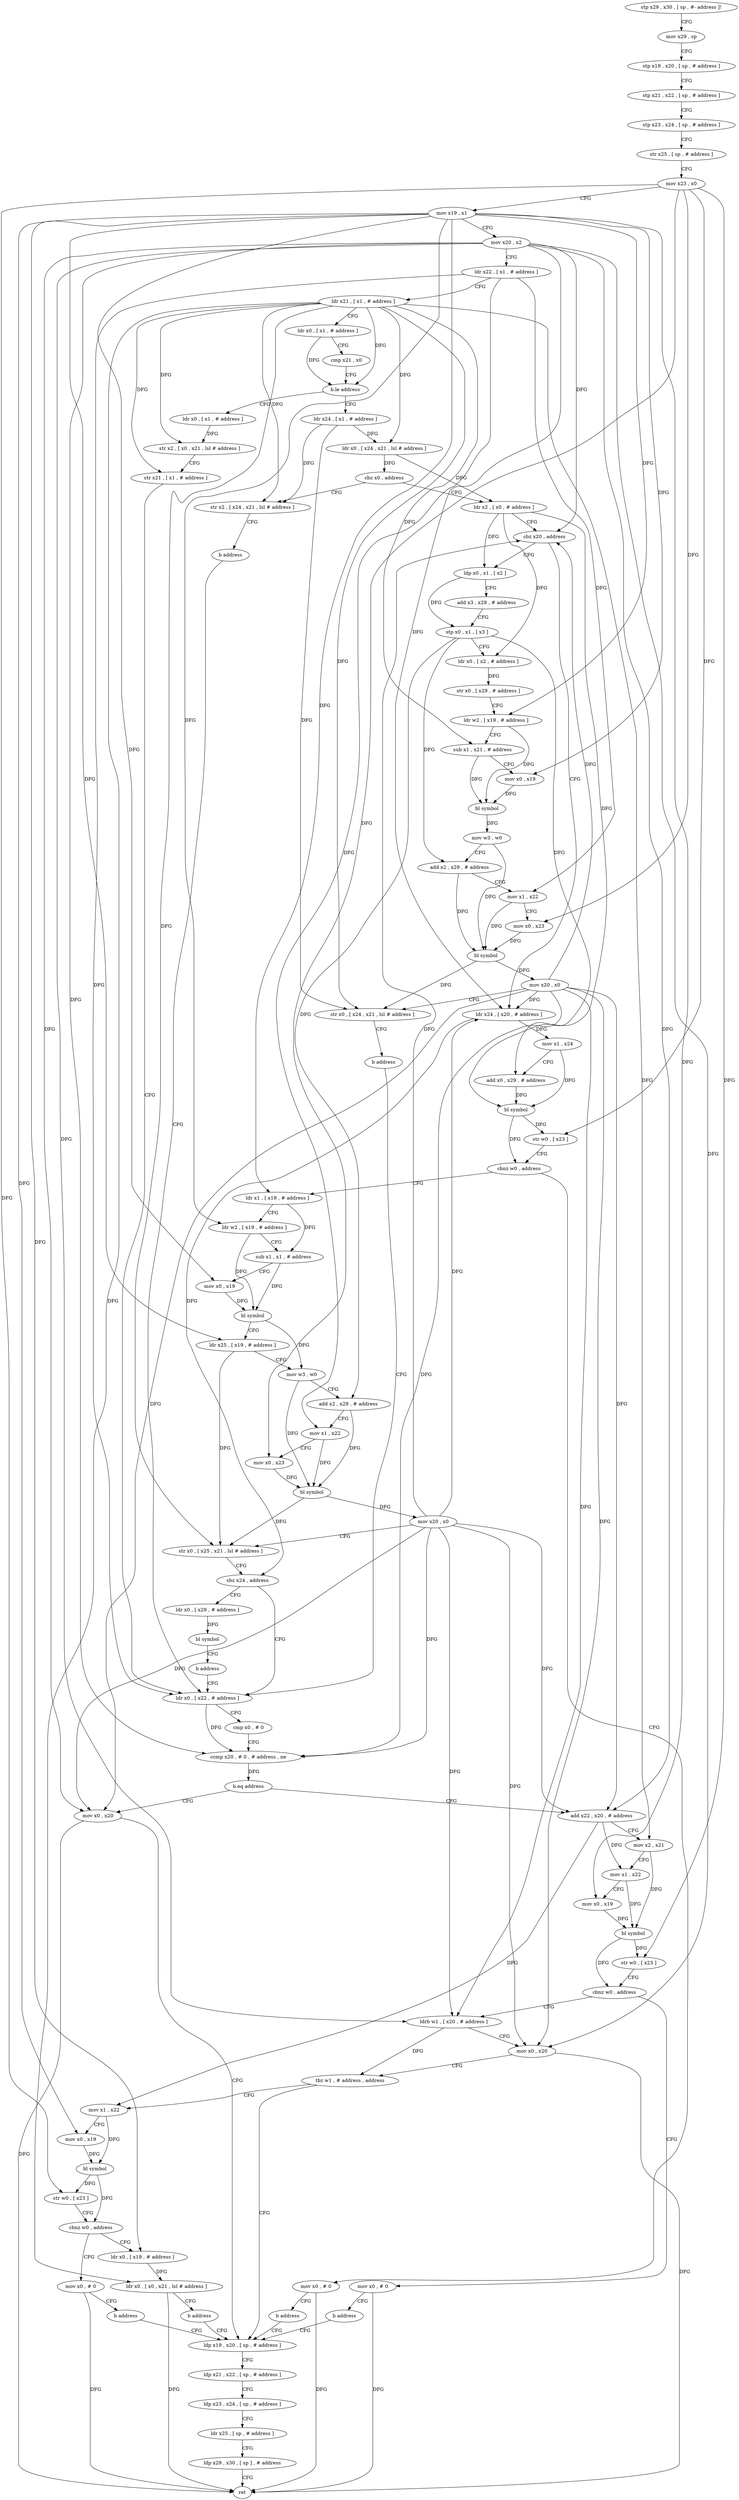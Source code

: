 digraph "func" {
"4350784" [label = "stp x29 , x30 , [ sp , #- address ]!" ]
"4350788" [label = "mov x29 , sp" ]
"4350792" [label = "stp x19 , x20 , [ sp , # address ]" ]
"4350796" [label = "stp x21 , x22 , [ sp , # address ]" ]
"4350800" [label = "stp x23 , x24 , [ sp , # address ]" ]
"4350804" [label = "str x25 , [ sp , # address ]" ]
"4350808" [label = "mov x23 , x0" ]
"4350812" [label = "mov x19 , x1" ]
"4350816" [label = "mov x20 , x2" ]
"4350820" [label = "ldr x22 , [ x1 , # address ]" ]
"4350824" [label = "ldr x21 , [ x1 , # address ]" ]
"4350828" [label = "ldr x0 , [ x1 , # address ]" ]
"4350832" [label = "cmp x21 , x0" ]
"4350836" [label = "b.le address" ]
"4350940" [label = "ldr x24 , [ x1 , # address ]" ]
"4350840" [label = "ldr x0 , [ x1 , # address ]" ]
"4350944" [label = "ldr x0 , [ x24 , x21 , lsl # address ]" ]
"4350948" [label = "cbz x0 , address" ]
"4351052" [label = "str x2 , [ x24 , x21 , lsl # address ]" ]
"4350952" [label = "ldr x2 , [ x0 , # address ]" ]
"4350844" [label = "str x2 , [ x0 , x21 , lsl # address ]" ]
"4350848" [label = "str x21 , [ x1 , # address ]" ]
"4350852" [label = "ldr x0 , [ x22 , # address ]" ]
"4351056" [label = "b address" ]
"4350956" [label = "cbz x20 , address" ]
"4351068" [label = "ldp x0 , x1 , [ x2 ]" ]
"4350960" [label = "ldr x24 , [ x20 , # address ]" ]
"4351136" [label = "mov x0 , x20" ]
"4351140" [label = "ldp x19 , x20 , [ sp , # address ]" ]
"4350868" [label = "add x22 , x20 , # address" ]
"4350872" [label = "mov x2 , x21" ]
"4350876" [label = "mov x1 , x22" ]
"4350880" [label = "mov x0 , x19" ]
"4350884" [label = "bl symbol" ]
"4350888" [label = "str w0 , [ x23 ]" ]
"4350892" [label = "cbnz w0 , address" ]
"4351164" [label = "mov x0 , # 0" ]
"4350896" [label = "ldrb w1 , [ x20 , # address ]" ]
"4350856" [label = "cmp x0 , # 0" ]
"4350860" [label = "ccmp x20 , # 0 , # address , ne" ]
"4350864" [label = "b.eq address" ]
"4351072" [label = "add x3 , x29 , # address" ]
"4351076" [label = "stp x0 , x1 , [ x3 ]" ]
"4351080" [label = "ldr x0 , [ x2 , # address ]" ]
"4351084" [label = "str x0 , [ x29 , # address ]" ]
"4351088" [label = "ldr w2 , [ x19 , # address ]" ]
"4351092" [label = "sub x1 , x21 , # address" ]
"4351096" [label = "mov x0 , x19" ]
"4351100" [label = "bl symbol" ]
"4351104" [label = "mov w3 , w0" ]
"4351108" [label = "add x2 , x29 , # address" ]
"4351112" [label = "mov x1 , x22" ]
"4351116" [label = "mov x0 , x23" ]
"4351120" [label = "bl symbol" ]
"4351124" [label = "mov x20 , x0" ]
"4351128" [label = "str x0 , [ x24 , x21 , lsl # address ]" ]
"4351132" [label = "b address" ]
"4350964" [label = "mov x1 , x24" ]
"4350968" [label = "add x0 , x29 , # address" ]
"4350972" [label = "bl symbol" ]
"4350976" [label = "str w0 , [ x23 ]" ]
"4350980" [label = "cbnz w0 , address" ]
"4351060" [label = "mov x0 , # 0" ]
"4350984" [label = "ldr x1 , [ x19 , # address ]" ]
"4351168" [label = "b address" ]
"4350900" [label = "mov x0 , x20" ]
"4350904" [label = "tbz w1 , # address , address" ]
"4350908" [label = "mov x1 , x22" ]
"4351064" [label = "b address" ]
"4350988" [label = "ldr w2 , [ x19 , # address ]" ]
"4350992" [label = "sub x1 , x1 , # address" ]
"4350996" [label = "mov x0 , x19" ]
"4351000" [label = "bl symbol" ]
"4351004" [label = "ldr x25 , [ x19 , # address ]" ]
"4351008" [label = "mov w3 , w0" ]
"4351012" [label = "add x2 , x29 , # address" ]
"4351016" [label = "mov x1 , x22" ]
"4351020" [label = "mov x0 , x23" ]
"4351024" [label = "bl symbol" ]
"4351028" [label = "mov x20 , x0" ]
"4351032" [label = "str x0 , [ x25 , x21 , lsl # address ]" ]
"4351036" [label = "cbz x24 , address" ]
"4351040" [label = "ldr x0 , [ x29 , # address ]" ]
"4351144" [label = "ldp x21 , x22 , [ sp , # address ]" ]
"4351148" [label = "ldp x23 , x24 , [ sp , # address ]" ]
"4351152" [label = "ldr x25 , [ sp , # address ]" ]
"4351156" [label = "ldp x29 , x30 , [ sp ] , # address" ]
"4351160" [label = "ret" ]
"4350912" [label = "mov x0 , x19" ]
"4350916" [label = "bl symbol" ]
"4350920" [label = "str w0 , [ x23 ]" ]
"4350924" [label = "cbnz w0 , address" ]
"4351172" [label = "mov x0 , # 0" ]
"4350928" [label = "ldr x0 , [ x19 , # address ]" ]
"4351044" [label = "bl symbol" ]
"4351048" [label = "b address" ]
"4351176" [label = "b address" ]
"4350932" [label = "ldr x0 , [ x0 , x21 , lsl # address ]" ]
"4350936" [label = "b address" ]
"4350784" -> "4350788" [ label = "CFG" ]
"4350788" -> "4350792" [ label = "CFG" ]
"4350792" -> "4350796" [ label = "CFG" ]
"4350796" -> "4350800" [ label = "CFG" ]
"4350800" -> "4350804" [ label = "CFG" ]
"4350804" -> "4350808" [ label = "CFG" ]
"4350808" -> "4350812" [ label = "CFG" ]
"4350808" -> "4351116" [ label = "DFG" ]
"4350808" -> "4350976" [ label = "DFG" ]
"4350808" -> "4351020" [ label = "DFG" ]
"4350808" -> "4350888" [ label = "DFG" ]
"4350808" -> "4350920" [ label = "DFG" ]
"4350812" -> "4350816" [ label = "CFG" ]
"4350812" -> "4351088" [ label = "DFG" ]
"4350812" -> "4351096" [ label = "DFG" ]
"4350812" -> "4350984" [ label = "DFG" ]
"4350812" -> "4350988" [ label = "DFG" ]
"4350812" -> "4350996" [ label = "DFG" ]
"4350812" -> "4351004" [ label = "DFG" ]
"4350812" -> "4350880" [ label = "DFG" ]
"4350812" -> "4350912" [ label = "DFG" ]
"4350812" -> "4350928" [ label = "DFG" ]
"4350816" -> "4350820" [ label = "CFG" ]
"4350816" -> "4350956" [ label = "DFG" ]
"4350816" -> "4350960" [ label = "DFG" ]
"4350816" -> "4350860" [ label = "DFG" ]
"4350816" -> "4351136" [ label = "DFG" ]
"4350816" -> "4350868" [ label = "DFG" ]
"4350816" -> "4350896" [ label = "DFG" ]
"4350816" -> "4350900" [ label = "DFG" ]
"4350820" -> "4350824" [ label = "CFG" ]
"4350820" -> "4350852" [ label = "DFG" ]
"4350820" -> "4351112" [ label = "DFG" ]
"4350820" -> "4351016" [ label = "DFG" ]
"4350824" -> "4350828" [ label = "CFG" ]
"4350824" -> "4350836" [ label = "DFG" ]
"4350824" -> "4350944" [ label = "DFG" ]
"4350824" -> "4350844" [ label = "DFG" ]
"4350824" -> "4350848" [ label = "DFG" ]
"4350824" -> "4351052" [ label = "DFG" ]
"4350824" -> "4351092" [ label = "DFG" ]
"4350824" -> "4351128" [ label = "DFG" ]
"4350824" -> "4351032" [ label = "DFG" ]
"4350824" -> "4350872" [ label = "DFG" ]
"4350824" -> "4350932" [ label = "DFG" ]
"4350828" -> "4350832" [ label = "CFG" ]
"4350828" -> "4350836" [ label = "DFG" ]
"4350832" -> "4350836" [ label = "CFG" ]
"4350836" -> "4350940" [ label = "CFG" ]
"4350836" -> "4350840" [ label = "CFG" ]
"4350940" -> "4350944" [ label = "DFG" ]
"4350940" -> "4351052" [ label = "DFG" ]
"4350940" -> "4351128" [ label = "DFG" ]
"4350840" -> "4350844" [ label = "DFG" ]
"4350944" -> "4350948" [ label = "DFG" ]
"4350944" -> "4350952" [ label = "DFG" ]
"4350948" -> "4351052" [ label = "CFG" ]
"4350948" -> "4350952" [ label = "CFG" ]
"4351052" -> "4351056" [ label = "CFG" ]
"4350952" -> "4350956" [ label = "CFG" ]
"4350952" -> "4351068" [ label = "DFG" ]
"4350952" -> "4351080" [ label = "DFG" ]
"4350952" -> "4350972" [ label = "DFG" ]
"4350844" -> "4350848" [ label = "CFG" ]
"4350848" -> "4350852" [ label = "CFG" ]
"4350852" -> "4350856" [ label = "CFG" ]
"4350852" -> "4350860" [ label = "DFG" ]
"4351056" -> "4350852" [ label = "CFG" ]
"4350956" -> "4351068" [ label = "CFG" ]
"4350956" -> "4350960" [ label = "CFG" ]
"4351068" -> "4351072" [ label = "CFG" ]
"4351068" -> "4351076" [ label = "DFG" ]
"4350960" -> "4350964" [ label = "DFG" ]
"4350960" -> "4351036" [ label = "DFG" ]
"4351136" -> "4351140" [ label = "CFG" ]
"4351136" -> "4351160" [ label = "DFG" ]
"4351140" -> "4351144" [ label = "CFG" ]
"4350868" -> "4350872" [ label = "CFG" ]
"4350868" -> "4350876" [ label = "DFG" ]
"4350868" -> "4350908" [ label = "DFG" ]
"4350872" -> "4350876" [ label = "CFG" ]
"4350872" -> "4350884" [ label = "DFG" ]
"4350876" -> "4350880" [ label = "CFG" ]
"4350876" -> "4350884" [ label = "DFG" ]
"4350880" -> "4350884" [ label = "DFG" ]
"4350884" -> "4350888" [ label = "DFG" ]
"4350884" -> "4350892" [ label = "DFG" ]
"4350888" -> "4350892" [ label = "CFG" ]
"4350892" -> "4351164" [ label = "CFG" ]
"4350892" -> "4350896" [ label = "CFG" ]
"4351164" -> "4351168" [ label = "CFG" ]
"4351164" -> "4351160" [ label = "DFG" ]
"4350896" -> "4350900" [ label = "CFG" ]
"4350896" -> "4350904" [ label = "DFG" ]
"4350856" -> "4350860" [ label = "CFG" ]
"4350860" -> "4350864" [ label = "DFG" ]
"4350864" -> "4351136" [ label = "CFG" ]
"4350864" -> "4350868" [ label = "CFG" ]
"4351072" -> "4351076" [ label = "CFG" ]
"4351076" -> "4351080" [ label = "CFG" ]
"4351076" -> "4351108" [ label = "DFG" ]
"4351076" -> "4350968" [ label = "DFG" ]
"4351076" -> "4351012" [ label = "DFG" ]
"4351080" -> "4351084" [ label = "DFG" ]
"4351084" -> "4351088" [ label = "CFG" ]
"4351088" -> "4351092" [ label = "CFG" ]
"4351088" -> "4351100" [ label = "DFG" ]
"4351092" -> "4351096" [ label = "CFG" ]
"4351092" -> "4351100" [ label = "DFG" ]
"4351096" -> "4351100" [ label = "DFG" ]
"4351100" -> "4351104" [ label = "DFG" ]
"4351104" -> "4351108" [ label = "CFG" ]
"4351104" -> "4351120" [ label = "DFG" ]
"4351108" -> "4351112" [ label = "CFG" ]
"4351108" -> "4351120" [ label = "DFG" ]
"4351112" -> "4351116" [ label = "CFG" ]
"4351112" -> "4351120" [ label = "DFG" ]
"4351116" -> "4351120" [ label = "DFG" ]
"4351120" -> "4351124" [ label = "DFG" ]
"4351120" -> "4351128" [ label = "DFG" ]
"4351124" -> "4351128" [ label = "CFG" ]
"4351124" -> "4350956" [ label = "DFG" ]
"4351124" -> "4350960" [ label = "DFG" ]
"4351124" -> "4350860" [ label = "DFG" ]
"4351124" -> "4351136" [ label = "DFG" ]
"4351124" -> "4350868" [ label = "DFG" ]
"4351124" -> "4350896" [ label = "DFG" ]
"4351124" -> "4350900" [ label = "DFG" ]
"4351128" -> "4351132" [ label = "CFG" ]
"4351132" -> "4350852" [ label = "CFG" ]
"4350964" -> "4350968" [ label = "CFG" ]
"4350964" -> "4350972" [ label = "DFG" ]
"4350968" -> "4350972" [ label = "DFG" ]
"4350972" -> "4350976" [ label = "DFG" ]
"4350972" -> "4350980" [ label = "DFG" ]
"4350976" -> "4350980" [ label = "CFG" ]
"4350980" -> "4351060" [ label = "CFG" ]
"4350980" -> "4350984" [ label = "CFG" ]
"4351060" -> "4351064" [ label = "CFG" ]
"4351060" -> "4351160" [ label = "DFG" ]
"4350984" -> "4350988" [ label = "CFG" ]
"4350984" -> "4350992" [ label = "DFG" ]
"4351168" -> "4351140" [ label = "CFG" ]
"4350900" -> "4350904" [ label = "CFG" ]
"4350900" -> "4351160" [ label = "DFG" ]
"4350904" -> "4351140" [ label = "CFG" ]
"4350904" -> "4350908" [ label = "CFG" ]
"4350908" -> "4350912" [ label = "CFG" ]
"4350908" -> "4350916" [ label = "DFG" ]
"4351064" -> "4351140" [ label = "CFG" ]
"4350988" -> "4350992" [ label = "CFG" ]
"4350988" -> "4351000" [ label = "DFG" ]
"4350992" -> "4350996" [ label = "CFG" ]
"4350992" -> "4351000" [ label = "DFG" ]
"4350996" -> "4351000" [ label = "DFG" ]
"4351000" -> "4351004" [ label = "CFG" ]
"4351000" -> "4351008" [ label = "DFG" ]
"4351004" -> "4351008" [ label = "CFG" ]
"4351004" -> "4351032" [ label = "DFG" ]
"4351008" -> "4351012" [ label = "CFG" ]
"4351008" -> "4351024" [ label = "DFG" ]
"4351012" -> "4351016" [ label = "CFG" ]
"4351012" -> "4351024" [ label = "DFG" ]
"4351016" -> "4351020" [ label = "CFG" ]
"4351016" -> "4351024" [ label = "DFG" ]
"4351020" -> "4351024" [ label = "DFG" ]
"4351024" -> "4351028" [ label = "DFG" ]
"4351024" -> "4351032" [ label = "DFG" ]
"4351028" -> "4351032" [ label = "CFG" ]
"4351028" -> "4350956" [ label = "DFG" ]
"4351028" -> "4350960" [ label = "DFG" ]
"4351028" -> "4350860" [ label = "DFG" ]
"4351028" -> "4351136" [ label = "DFG" ]
"4351028" -> "4350868" [ label = "DFG" ]
"4351028" -> "4350896" [ label = "DFG" ]
"4351028" -> "4350900" [ label = "DFG" ]
"4351032" -> "4351036" [ label = "CFG" ]
"4351036" -> "4350852" [ label = "CFG" ]
"4351036" -> "4351040" [ label = "CFG" ]
"4351040" -> "4351044" [ label = "DFG" ]
"4351144" -> "4351148" [ label = "CFG" ]
"4351148" -> "4351152" [ label = "CFG" ]
"4351152" -> "4351156" [ label = "CFG" ]
"4351156" -> "4351160" [ label = "CFG" ]
"4350912" -> "4350916" [ label = "DFG" ]
"4350916" -> "4350920" [ label = "DFG" ]
"4350916" -> "4350924" [ label = "DFG" ]
"4350920" -> "4350924" [ label = "CFG" ]
"4350924" -> "4351172" [ label = "CFG" ]
"4350924" -> "4350928" [ label = "CFG" ]
"4351172" -> "4351176" [ label = "CFG" ]
"4351172" -> "4351160" [ label = "DFG" ]
"4350928" -> "4350932" [ label = "DFG" ]
"4351044" -> "4351048" [ label = "CFG" ]
"4351048" -> "4350852" [ label = "CFG" ]
"4351176" -> "4351140" [ label = "CFG" ]
"4350932" -> "4350936" [ label = "CFG" ]
"4350932" -> "4351160" [ label = "DFG" ]
"4350936" -> "4351140" [ label = "CFG" ]
}
